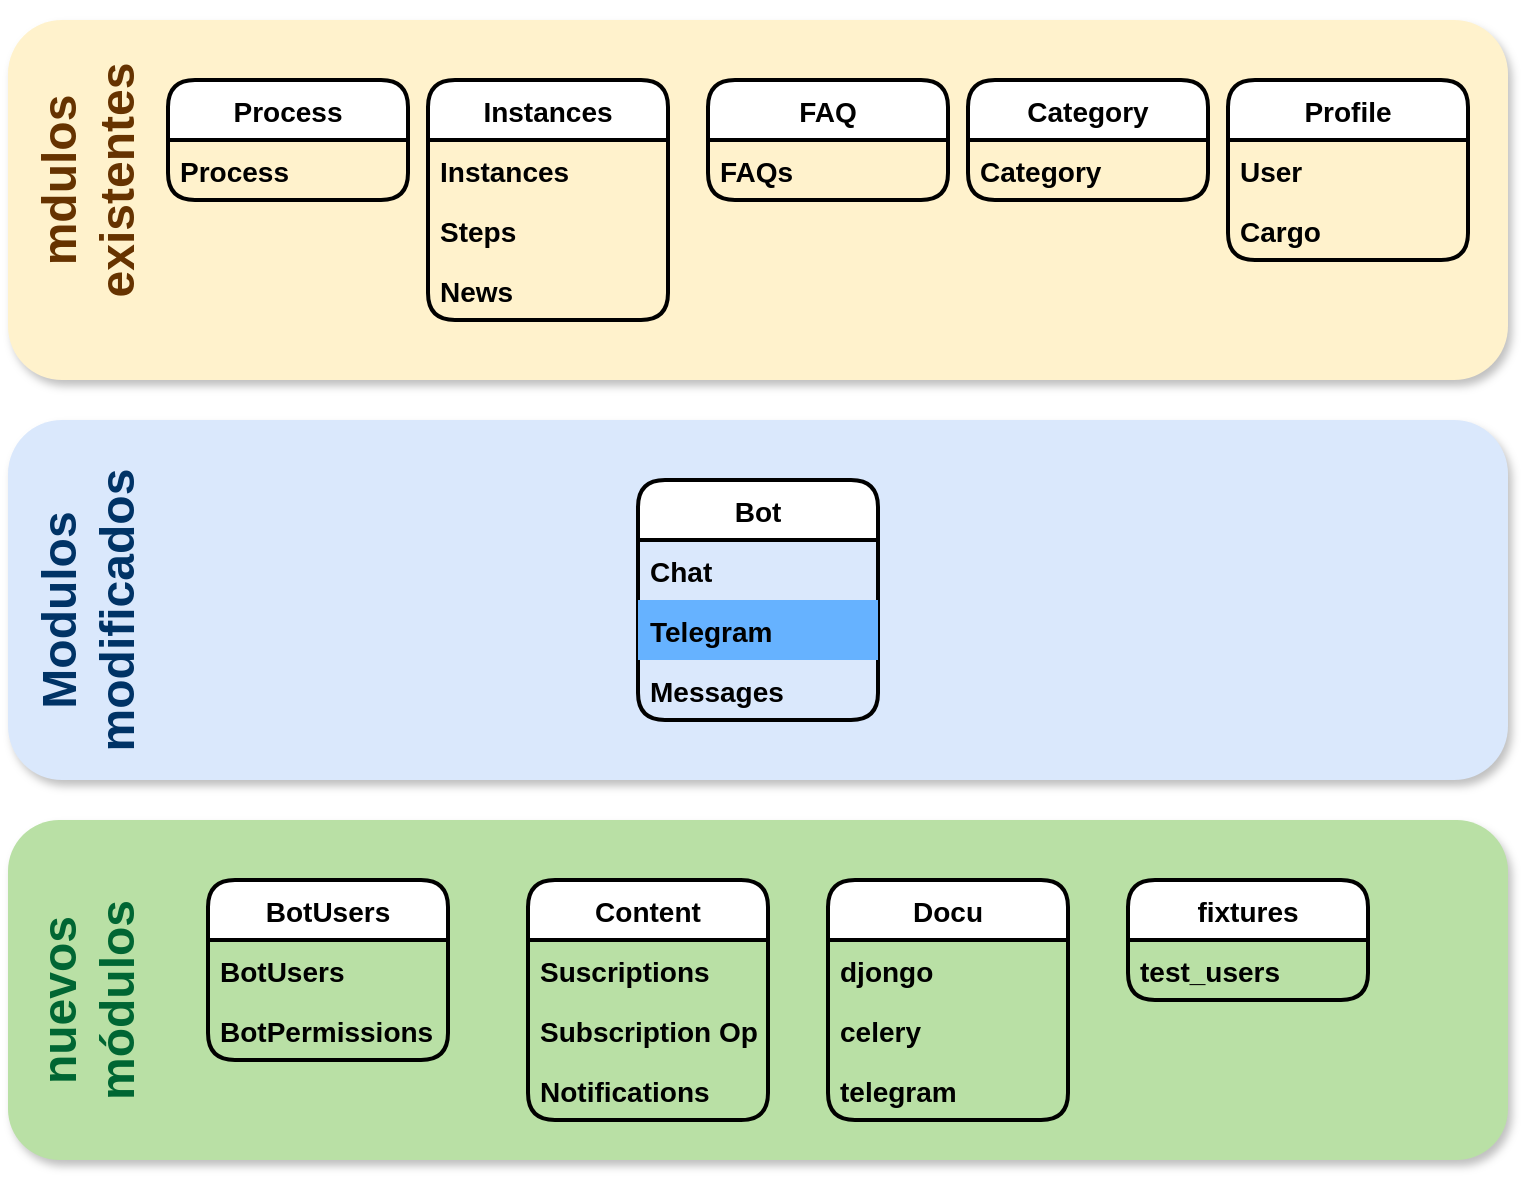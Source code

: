 <mxfile version="17.2.4" type="device"><diagram id="wQkmE5qeN5LZiNLWiulM" name="Page-1"><mxGraphModel dx="1117" dy="1050" grid="1" gridSize="10" guides="1" tooltips="1" connect="1" arrows="1" fold="1" page="1" pageScale="1" pageWidth="1100" pageHeight="850" math="0" shadow="0"><root><mxCell id="0"/><mxCell id="1" parent="0"/><mxCell id="Qmf_CP_pilyMoE3HL5l8-1" value="" style="rounded=1;whiteSpace=wrap;html=1;fillColor=#fff2cc;dashed=1;strokeColor=none;strokeWidth=2;glass=0;shadow=1;" vertex="1" parent="1"><mxGeometry x="140" y="110" width="750" height="180" as="geometry"/></mxCell><mxCell id="Qmf_CP_pilyMoE3HL5l8-2" value="" style="rounded=1;whiteSpace=wrap;html=1;fillColor=#B9E0A5;dashed=1;strokeColor=none;strokeWidth=2;shadow=1;" vertex="1" parent="1"><mxGeometry x="140" y="510" width="750" height="170" as="geometry"/></mxCell><mxCell id="Qmf_CP_pilyMoE3HL5l8-3" value="" style="rounded=1;whiteSpace=wrap;html=1;fillColor=#dae8fc;dashed=1;strokeWidth=2;strokeColor=none;shadow=1;sketch=0;" vertex="1" parent="1"><mxGeometry x="140" y="310" width="750" height="180" as="geometry"/></mxCell><mxCell id="Qmf_CP_pilyMoE3HL5l8-4" value="mdulos existentes" style="text;html=1;strokeColor=none;fillColor=none;align=center;verticalAlign=middle;whiteSpace=wrap;rounded=0;dashed=1;fontSize=24;fontStyle=1;fontColor=#663300;rotation=-90;" vertex="1" parent="1"><mxGeometry x="90" y="175" width="180" height="30" as="geometry"/></mxCell><mxCell id="Qmf_CP_pilyMoE3HL5l8-5" value="nuevos módulos" style="text;html=1;strokeColor=none;fillColor=none;align=center;verticalAlign=middle;whiteSpace=wrap;rounded=0;dashed=1;fontSize=24;fontStyle=1;fontColor=#006633;rotation=-90;" vertex="1" parent="1"><mxGeometry x="90" y="585" width="180" height="30" as="geometry"/></mxCell><mxCell id="Qmf_CP_pilyMoE3HL5l8-6" value="Modulos modificados" style="text;html=1;strokeColor=none;fillColor=none;align=center;verticalAlign=middle;whiteSpace=wrap;rounded=0;dashed=1;fontSize=24;fontStyle=1;fontColor=#003366;rotation=-90;" vertex="1" parent="1"><mxGeometry x="70" y="390" width="220" height="30" as="geometry"/></mxCell><mxCell id="Qmf_CP_pilyMoE3HL5l8-36" value="Bot" style="swimlane;fontStyle=1;childLayout=stackLayout;horizontal=1;startSize=30;horizontalStack=0;resizeParent=1;resizeParentMax=0;resizeLast=0;collapsible=1;marginBottom=0;rounded=1;swimlaneLine=1;strokeWidth=2;fontSize=14;" vertex="1" parent="1"><mxGeometry x="455" y="340" width="120" height="120" as="geometry"/></mxCell><mxCell id="Qmf_CP_pilyMoE3HL5l8-37" value="Chat" style="text;strokeColor=none;fillColor=none;align=left;verticalAlign=middle;spacingLeft=4;spacingRight=4;overflow=hidden;points=[[0,0.5],[1,0.5]];portConstraint=eastwest;rotatable=0;fontStyle=1;fontSize=14;" vertex="1" parent="Qmf_CP_pilyMoE3HL5l8-36"><mxGeometry y="30" width="120" height="30" as="geometry"/></mxCell><mxCell id="Qmf_CP_pilyMoE3HL5l8-39" value="Telegram" style="text;strokeColor=none;fillColor=#66B2FF;align=left;verticalAlign=middle;spacingLeft=4;spacingRight=4;overflow=hidden;points=[[0,0.5],[1,0.5]];portConstraint=eastwest;rotatable=0;fontStyle=1;fontSize=14;" vertex="1" parent="Qmf_CP_pilyMoE3HL5l8-36"><mxGeometry y="60" width="120" height="30" as="geometry"/></mxCell><mxCell id="Qmf_CP_pilyMoE3HL5l8-38" value="Messages" style="text;strokeColor=none;fillColor=none;align=left;verticalAlign=middle;spacingLeft=4;spacingRight=4;overflow=hidden;points=[[0,0.5],[1,0.5]];portConstraint=eastwest;rotatable=0;fontStyle=1;fontSize=14;" vertex="1" parent="Qmf_CP_pilyMoE3HL5l8-36"><mxGeometry y="90" width="120" height="30" as="geometry"/></mxCell><mxCell id="Qmf_CP_pilyMoE3HL5l8-40" value="BotUsers" style="swimlane;fontStyle=1;childLayout=stackLayout;horizontal=1;startSize=30;horizontalStack=0;resizeParent=1;resizeParentMax=0;resizeLast=0;collapsible=1;marginBottom=0;rounded=1;swimlaneLine=1;strokeWidth=2;fontSize=14;" vertex="1" parent="1"><mxGeometry x="240" y="540" width="120" height="90" as="geometry"/></mxCell><mxCell id="Qmf_CP_pilyMoE3HL5l8-41" value="BotUsers" style="text;strokeColor=none;fillColor=none;align=left;verticalAlign=middle;spacingLeft=4;spacingRight=4;overflow=hidden;points=[[0,0.5],[1,0.5]];portConstraint=eastwest;rotatable=0;fontStyle=1;fontSize=14;" vertex="1" parent="Qmf_CP_pilyMoE3HL5l8-40"><mxGeometry y="30" width="120" height="30" as="geometry"/></mxCell><mxCell id="Qmf_CP_pilyMoE3HL5l8-42" value="BotPermissions" style="text;strokeColor=none;fillColor=none;align=left;verticalAlign=middle;spacingLeft=4;spacingRight=4;overflow=hidden;points=[[0,0.5],[1,0.5]];portConstraint=eastwest;rotatable=0;fontStyle=1;fontSize=14;" vertex="1" parent="Qmf_CP_pilyMoE3HL5l8-40"><mxGeometry y="60" width="120" height="30" as="geometry"/></mxCell><mxCell id="Qmf_CP_pilyMoE3HL5l8-44" value="Content" style="swimlane;fontStyle=1;childLayout=stackLayout;horizontal=1;startSize=30;horizontalStack=0;resizeParent=1;resizeParentMax=0;resizeLast=0;collapsible=1;marginBottom=0;rounded=1;swimlaneLine=1;strokeWidth=2;fontSize=14;" vertex="1" parent="1"><mxGeometry x="400" y="540" width="120" height="120" as="geometry"/></mxCell><mxCell id="Qmf_CP_pilyMoE3HL5l8-45" value="Suscriptions" style="text;strokeColor=none;fillColor=none;align=left;verticalAlign=middle;spacingLeft=4;spacingRight=4;overflow=hidden;points=[[0,0.5],[1,0.5]];portConstraint=eastwest;rotatable=0;fontStyle=1;fontSize=14;" vertex="1" parent="Qmf_CP_pilyMoE3HL5l8-44"><mxGeometry y="30" width="120" height="30" as="geometry"/></mxCell><mxCell id="Qmf_CP_pilyMoE3HL5l8-46" value="Subscription Options" style="text;strokeColor=none;fillColor=none;align=left;verticalAlign=middle;spacingLeft=4;spacingRight=4;overflow=hidden;points=[[0,0.5],[1,0.5]];portConstraint=eastwest;rotatable=0;fontStyle=1;fontSize=14;" vertex="1" parent="Qmf_CP_pilyMoE3HL5l8-44"><mxGeometry y="60" width="120" height="30" as="geometry"/></mxCell><mxCell id="Qmf_CP_pilyMoE3HL5l8-47" value="Notifications" style="text;strokeColor=none;fillColor=none;align=left;verticalAlign=middle;spacingLeft=4;spacingRight=4;overflow=hidden;points=[[0,0.5],[1,0.5]];portConstraint=eastwest;rotatable=0;fontStyle=1;fontSize=14;" vertex="1" parent="Qmf_CP_pilyMoE3HL5l8-44"><mxGeometry y="90" width="120" height="30" as="geometry"/></mxCell><mxCell id="Qmf_CP_pilyMoE3HL5l8-48" value="Docu" style="swimlane;fontStyle=1;childLayout=stackLayout;horizontal=1;startSize=30;horizontalStack=0;resizeParent=1;resizeParentMax=0;resizeLast=0;collapsible=1;marginBottom=0;rounded=1;swimlaneLine=1;strokeWidth=2;fontSize=14;" vertex="1" parent="1"><mxGeometry x="550" y="540" width="120" height="120" as="geometry"/></mxCell><mxCell id="Qmf_CP_pilyMoE3HL5l8-49" value="djongo" style="text;strokeColor=none;fillColor=none;align=left;verticalAlign=middle;spacingLeft=4;spacingRight=4;overflow=hidden;points=[[0,0.5],[1,0.5]];portConstraint=eastwest;rotatable=0;fontStyle=1;fontSize=14;" vertex="1" parent="Qmf_CP_pilyMoE3HL5l8-48"><mxGeometry y="30" width="120" height="30" as="geometry"/></mxCell><mxCell id="Qmf_CP_pilyMoE3HL5l8-50" value="celery" style="text;strokeColor=none;fillColor=none;align=left;verticalAlign=middle;spacingLeft=4;spacingRight=4;overflow=hidden;points=[[0,0.5],[1,0.5]];portConstraint=eastwest;rotatable=0;fontStyle=1;fontSize=14;" vertex="1" parent="Qmf_CP_pilyMoE3HL5l8-48"><mxGeometry y="60" width="120" height="30" as="geometry"/></mxCell><mxCell id="Qmf_CP_pilyMoE3HL5l8-51" value="telegram" style="text;strokeColor=none;fillColor=none;align=left;verticalAlign=middle;spacingLeft=4;spacingRight=4;overflow=hidden;points=[[0,0.5],[1,0.5]];portConstraint=eastwest;rotatable=0;fontStyle=1;fontSize=14;" vertex="1" parent="Qmf_CP_pilyMoE3HL5l8-48"><mxGeometry y="90" width="120" height="30" as="geometry"/></mxCell><mxCell id="Qmf_CP_pilyMoE3HL5l8-52" value="fixtures" style="swimlane;fontStyle=1;childLayout=stackLayout;horizontal=1;startSize=30;horizontalStack=0;resizeParent=1;resizeParentMax=0;resizeLast=0;collapsible=1;marginBottom=0;rounded=1;swimlaneLine=1;strokeWidth=2;fontSize=14;" vertex="1" parent="1"><mxGeometry x="700" y="540" width="120" height="60" as="geometry"/></mxCell><mxCell id="Qmf_CP_pilyMoE3HL5l8-53" value="test_users" style="text;strokeColor=none;fillColor=none;align=left;verticalAlign=middle;spacingLeft=4;spacingRight=4;overflow=hidden;points=[[0,0.5],[1,0.5]];portConstraint=eastwest;rotatable=0;fontStyle=1;fontSize=14;" vertex="1" parent="Qmf_CP_pilyMoE3HL5l8-52"><mxGeometry y="30" width="120" height="30" as="geometry"/></mxCell><mxCell id="Qmf_CP_pilyMoE3HL5l8-56" value="Process" style="swimlane;fontStyle=1;childLayout=stackLayout;horizontal=1;startSize=30;horizontalStack=0;resizeParent=1;resizeParentMax=0;resizeLast=0;collapsible=1;marginBottom=0;rounded=1;swimlaneLine=1;strokeWidth=2;fontSize=14;" vertex="1" parent="1"><mxGeometry x="220" y="140" width="120" height="60" as="geometry"/></mxCell><mxCell id="Qmf_CP_pilyMoE3HL5l8-57" value="Process" style="text;strokeColor=none;fillColor=none;align=left;verticalAlign=middle;spacingLeft=4;spacingRight=4;overflow=hidden;points=[[0,0.5],[1,0.5]];portConstraint=eastwest;rotatable=0;fontStyle=1;fontSize=14;" vertex="1" parent="Qmf_CP_pilyMoE3HL5l8-56"><mxGeometry y="30" width="120" height="30" as="geometry"/></mxCell><mxCell id="Qmf_CP_pilyMoE3HL5l8-60" value="Instances" style="swimlane;fontStyle=1;childLayout=stackLayout;horizontal=1;startSize=30;horizontalStack=0;resizeParent=1;resizeParentMax=0;resizeLast=0;collapsible=1;marginBottom=0;rounded=1;swimlaneLine=1;strokeWidth=2;fontSize=14;" vertex="1" parent="1"><mxGeometry x="350" y="140" width="120" height="120" as="geometry"/></mxCell><mxCell id="Qmf_CP_pilyMoE3HL5l8-61" value="Instances" style="text;strokeColor=none;fillColor=none;align=left;verticalAlign=middle;spacingLeft=4;spacingRight=4;overflow=hidden;points=[[0,0.5],[1,0.5]];portConstraint=eastwest;rotatable=0;fontStyle=1;fontSize=14;" vertex="1" parent="Qmf_CP_pilyMoE3HL5l8-60"><mxGeometry y="30" width="120" height="30" as="geometry"/></mxCell><mxCell id="Qmf_CP_pilyMoE3HL5l8-62" value="Steps" style="text;strokeColor=none;fillColor=none;align=left;verticalAlign=middle;spacingLeft=4;spacingRight=4;overflow=hidden;points=[[0,0.5],[1,0.5]];portConstraint=eastwest;rotatable=0;fontStyle=1;fontSize=14;" vertex="1" parent="Qmf_CP_pilyMoE3HL5l8-60"><mxGeometry y="60" width="120" height="30" as="geometry"/></mxCell><mxCell id="Qmf_CP_pilyMoE3HL5l8-63" value="News" style="text;strokeColor=none;fillColor=none;align=left;verticalAlign=middle;spacingLeft=4;spacingRight=4;overflow=hidden;points=[[0,0.5],[1,0.5]];portConstraint=eastwest;rotatable=0;fontStyle=1;fontSize=14;" vertex="1" parent="Qmf_CP_pilyMoE3HL5l8-60"><mxGeometry y="90" width="120" height="30" as="geometry"/></mxCell><mxCell id="Qmf_CP_pilyMoE3HL5l8-64" value="FAQ" style="swimlane;fontStyle=1;childLayout=stackLayout;horizontal=1;startSize=30;horizontalStack=0;resizeParent=1;resizeParentMax=0;resizeLast=0;collapsible=1;marginBottom=0;rounded=1;swimlaneLine=1;strokeWidth=2;fontSize=14;" vertex="1" parent="1"><mxGeometry x="490" y="140" width="120" height="60" as="geometry"/></mxCell><mxCell id="Qmf_CP_pilyMoE3HL5l8-65" value="FAQs" style="text;strokeColor=none;fillColor=none;align=left;verticalAlign=middle;spacingLeft=4;spacingRight=4;overflow=hidden;points=[[0,0.5],[1,0.5]];portConstraint=eastwest;rotatable=0;fontStyle=1;fontSize=14;" vertex="1" parent="Qmf_CP_pilyMoE3HL5l8-64"><mxGeometry y="30" width="120" height="30" as="geometry"/></mxCell><mxCell id="Qmf_CP_pilyMoE3HL5l8-68" value="Category" style="swimlane;fontStyle=1;childLayout=stackLayout;horizontal=1;startSize=30;horizontalStack=0;resizeParent=1;resizeParentMax=0;resizeLast=0;collapsible=1;marginBottom=0;rounded=1;swimlaneLine=1;strokeWidth=2;fontSize=14;" vertex="1" parent="1"><mxGeometry x="620" y="140" width="120" height="60" as="geometry"/></mxCell><mxCell id="Qmf_CP_pilyMoE3HL5l8-69" value="Category" style="text;strokeColor=none;fillColor=none;align=left;verticalAlign=middle;spacingLeft=4;spacingRight=4;overflow=hidden;points=[[0,0.5],[1,0.5]];portConstraint=eastwest;rotatable=0;fontStyle=1;fontSize=14;" vertex="1" parent="Qmf_CP_pilyMoE3HL5l8-68"><mxGeometry y="30" width="120" height="30" as="geometry"/></mxCell><mxCell id="Qmf_CP_pilyMoE3HL5l8-72" value="Profile" style="swimlane;fontStyle=1;childLayout=stackLayout;horizontal=1;startSize=30;horizontalStack=0;resizeParent=1;resizeParentMax=0;resizeLast=0;collapsible=1;marginBottom=0;rounded=1;swimlaneLine=1;strokeWidth=2;fontSize=14;" vertex="1" parent="1"><mxGeometry x="750" y="140" width="120" height="90" as="geometry"/></mxCell><mxCell id="Qmf_CP_pilyMoE3HL5l8-73" value="User" style="text;strokeColor=none;fillColor=none;align=left;verticalAlign=middle;spacingLeft=4;spacingRight=4;overflow=hidden;points=[[0,0.5],[1,0.5]];portConstraint=eastwest;rotatable=0;fontStyle=1;fontSize=14;" vertex="1" parent="Qmf_CP_pilyMoE3HL5l8-72"><mxGeometry y="30" width="120" height="30" as="geometry"/></mxCell><mxCell id="Qmf_CP_pilyMoE3HL5l8-74" value="Cargo" style="text;strokeColor=none;fillColor=none;align=left;verticalAlign=middle;spacingLeft=4;spacingRight=4;overflow=hidden;points=[[0,0.5],[1,0.5]];portConstraint=eastwest;rotatable=0;fontStyle=1;fontSize=14;" vertex="1" parent="Qmf_CP_pilyMoE3HL5l8-72"><mxGeometry y="60" width="120" height="30" as="geometry"/></mxCell></root></mxGraphModel></diagram></mxfile>